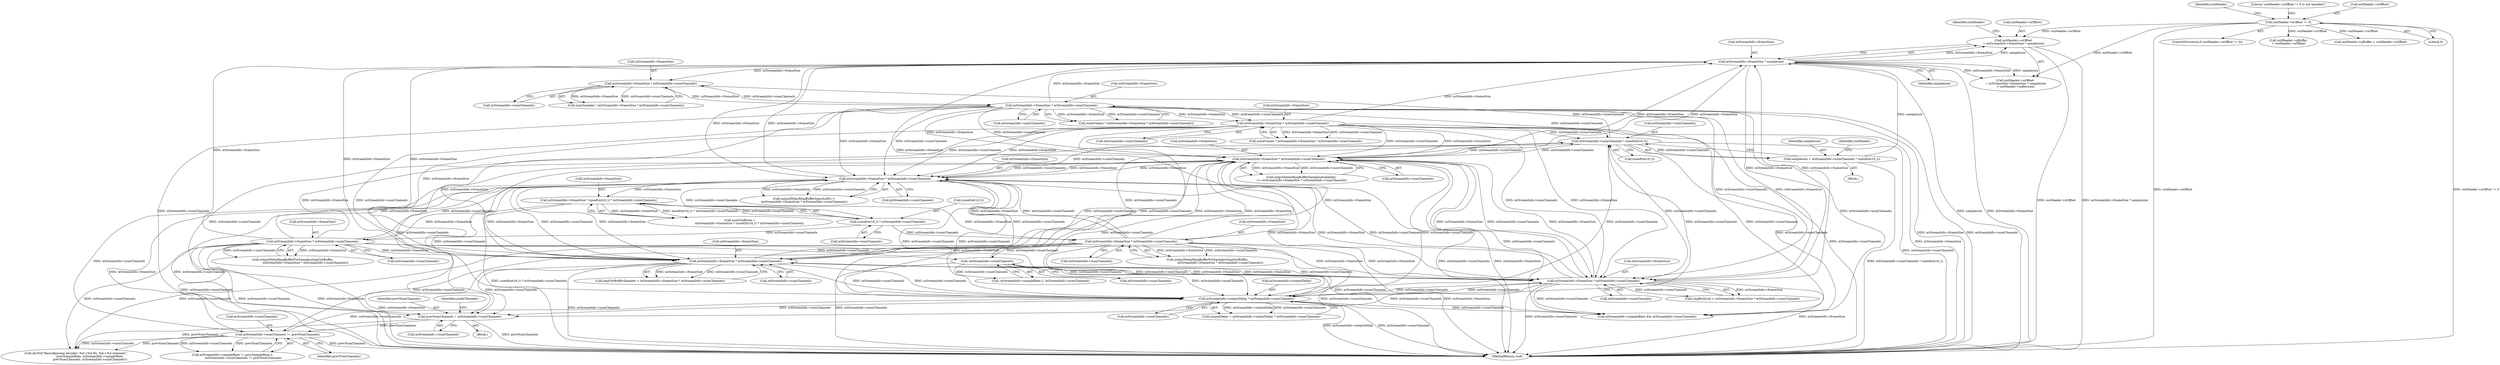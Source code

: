 digraph "0_Android_8e438e153f661e9df8db0ac41d587e940352df06@pointer" {
"1001054" [label="(Call,outHeader->nOffset\n + mStreamInfo->frameSize * samplesize)"];
"1001019" [label="(Call,outHeader->nOffset != 0)"];
"1001058" [label="(Call,mStreamInfo->frameSize * samplesize)"];
"1001122" [label="(Call,mStreamInfo->frameSize * mStreamInfo->numChannels)"];
"1001111" [label="(Call,mStreamInfo->frameSize * mStreamInfo->numChannels)"];
"1001046" [label="(Call,mStreamInfo->numChannels * sizeof(int16_t))"];
"1000999" [label="(Call,mStreamInfo->frameSize * mStreamInfo->numChannels)"];
"1000582" [label="(Call,mStreamInfo->frameSize * mStreamInfo->numChannels)"];
"1000673" [label="(Call,mStreamInfo->frameSize * mStreamInfo->numChannels)"];
"1000654" [label="(Call,mStreamInfo->frameSize * sizeof(int16_t) * mStreamInfo->numChannels)"];
"1000658" [label="(Call,sizeof(int16_t) * mStreamInfo->numChannels)"];
"1000972" [label="(Call,mStreamInfo->frameSize * mStreamInfo->numChannels)"];
"1001343" [label="(Call,mStreamInfo->frameSize * mStreamInfo->numChannels)"];
"1001234" [label="(Call,mStreamInfo->frameSize * mStreamInfo->numChannels)"];
"1000703" [label="(Call,mStreamInfo->frameSize * mStreamInfo->numChannels)"];
"1000896" [label="(Call,mStreamInfo->outputDelay * mStreamInfo->numChannels)"];
"1000835" [label="(Call,!mStreamInfo->numChannels)"];
"1000774" [label="(Call,mStreamInfo->numChannels != prevNumChannels)"];
"1000539" [label="(Call,prevNumChannels = mStreamInfo->numChannels)"];
"1001044" [label="(Call,samplesize = mStreamInfo->numChannels * sizeof(int16_t))"];
"1001234" [label="(Call,mStreamInfo->frameSize * mStreamInfo->numChannels)"];
"1000835" [label="(Call,!mStreamInfo->numChannels)"];
"1001046" [label="(Call,mStreamInfo->numChannels * sizeof(int16_t))"];
"1001000" [label="(Call,mStreamInfo->frameSize)"];
"1001044" [label="(Call,samplesize = mStreamInfo->numChannels * sizeof(int16_t))"];
"1000580" [label="(Call,outputDelayRingBufferSpaceLeft() <\n (mStreamInfo->frameSize * mStreamInfo->numChannels))"];
"1001056" [label="(Identifier,outHeader)"];
"1000541" [label="(Call,mStreamInfo->numChannels)"];
"1001109" [label="(Call,numSamples / (mStreamInfo->frameSize * mStreamInfo->numChannels))"];
"1001058" [label="(Call,mStreamInfo->frameSize * samplesize)"];
"1001019" [label="(Call,outHeader->nOffset != 0)"];
"1000671" [label="(Call,outputDelayRingBufferPutSamples(tmpOutBuffer,\n                            mStreamInfo->frameSize * mStreamInfo->numChannels))"];
"1000703" [label="(Call,mStreamInfo->frameSize * mStreamInfo->numChannels)"];
"1001235" [label="(Call,mStreamInfo->frameSize)"];
"1001122" [label="(Call,mStreamInfo->frameSize * mStreamInfo->numChannels)"];
"1001064" [label="(Identifier,outHeader)"];
"1001053" [label="(Call,outHeader->nOffset\n + mStreamInfo->frameSize * samplesize\n > outHeader->nAllocLen)"];
"1001341" [label="(Call,ringBufAvail < mStreamInfo->frameSize * mStreamInfo->numChannels)"];
"1000768" [label="(Call,mStreamInfo->sampleRate != prevSampleRate ||\n                        mStreamInfo->numChannels != prevNumChannels)"];
"1000897" [label="(Call,mStreamInfo->outputDelay)"];
"1000583" [label="(Call,mStreamInfo->frameSize)"];
"1000780" [label="(Call,ALOGI(\"Reconfiguring decoder: %d->%d Hz, %d->%d channels\",\n                              prevSampleRate, mStreamInfo->sampleRate,\n                              prevNumChannels, mStreamInfo->numChannels))"];
"1001126" [label="(Call,mStreamInfo->numChannels)"];
"1001344" [label="(Call,mStreamInfo->frameSize)"];
"1001232" [label="(Call,numFrames * mStreamInfo->frameSize * mStreamInfo->numChannels)"];
"1000677" [label="(Call,mStreamInfo->numChannels)"];
"1000970" [label="(Call,tmpOutBufferSamples = mStreamInfo->frameSize * mStreamInfo->numChannels)"];
"1001123" [label="(Call,mStreamInfo->frameSize)"];
"1000999" [label="(Call,mStreamInfo->frameSize * mStreamInfo->numChannels)"];
"1001062" [label="(Identifier,samplesize)"];
"1000707" [label="(Call,mStreamInfo->numChannels)"];
"1000704" [label="(Call,mStreamInfo->frameSize)"];
"1000997" [label="(Call,outputDelayRingBufferSamplesAvailable()\n >= mStreamInfo->frameSize * mStreamInfo->numChannels)"];
"1001055" [label="(Call,outHeader->nOffset)"];
"1001343" [label="(Call,mStreamInfo->frameSize * mStreamInfo->numChannels)"];
"1000659" [label="(Call,sizeof(int16_t))"];
"1001018" [label="(ControlStructure,if (outHeader->nOffset != 0))"];
"1001059" [label="(Call,mStreamInfo->frameSize)"];
"1001111" [label="(Call,mStreamInfo->frameSize * mStreamInfo->numChannels)"];
"1001003" [label="(Call,mStreamInfo->numChannels)"];
"1000830" [label="(Call,!mStreamInfo->sampleRate || !mStreamInfo->numChannels)"];
"1001038" [label="(Identifier,outHeader)"];
"1000674" [label="(Call,mStreamInfo->frameSize)"];
"1000658" [label="(Call,sizeof(int16_t) * mStreamInfo->numChannels)"];
"1000540" [label="(Identifier,prevNumChannels)"];
"1000775" [label="(Call,mStreamInfo->numChannels)"];
"1001006" [label="(Block,)"];
"1001369" [label="(Call,outHeader->pBuffer\n + outHeader->nOffset)"];
"1001050" [label="(Call,sizeof(int16_t))"];
"1001427" [label="(MethodReturn,void)"];
"1001026" [label="(Literal,\"outHeader->nOffset != 0 is not handled\")"];
"1001112" [label="(Call,mStreamInfo->frameSize)"];
"1000654" [label="(Call,mStreamInfo->frameSize * sizeof(int16_t) * mStreamInfo->numChannels)"];
"1000774" [label="(Call,mStreamInfo->numChannels != prevNumChannels)"];
"1000976" [label="(Call,mStreamInfo->numChannels)"];
"1000900" [label="(Call,mStreamInfo->numChannels)"];
"1001045" [label="(Identifier,samplesize)"];
"1001238" [label="(Call,mStreamInfo->numChannels)"];
"1000539" [label="(Call,prevNumChannels = mStreamInfo->numChannels)"];
"1000894" [label="(Call,outputDelay = mStreamInfo->outputDelay * mStreamInfo->numChannels)"];
"1000661" [label="(Call,mStreamInfo->numChannels)"];
"1001020" [label="(Call,outHeader->nOffset)"];
"1001120" [label="(Call,numFrames * (mStreamInfo->frameSize * mStreamInfo->numChannels))"];
"1001115" [label="(Call,mStreamInfo->numChannels)"];
"1001047" [label="(Call,mStreamInfo->numChannels)"];
"1000701" [label="(Call,outputDelayRingBufferPutSamples(tmpOutBuffer,\n                            mStreamInfo->frameSize * mStreamInfo->numChannels))"];
"1001036" [label="(Call,outHeader->pBuffer + outHeader->nOffset)"];
"1001054" [label="(Call,outHeader->nOffset\n + mStreamInfo->frameSize * samplesize)"];
"1000836" [label="(Call,mStreamInfo->numChannels)"];
"1000673" [label="(Call,mStreamInfo->frameSize * mStreamInfo->numChannels)"];
"1000973" [label="(Call,mStreamInfo->frameSize)"];
"1000972" [label="(Call,mStreamInfo->frameSize * mStreamInfo->numChannels)"];
"1000147" [label="(Block,)"];
"1000545" [label="(Identifier,mAACDecoder)"];
"1000586" [label="(Call,mStreamInfo->numChannels)"];
"1000655" [label="(Call,mStreamInfo->frameSize)"];
"1000582" [label="(Call,mStreamInfo->frameSize * mStreamInfo->numChannels)"];
"1000896" [label="(Call,mStreamInfo->outputDelay * mStreamInfo->numChannels)"];
"1001347" [label="(Call,mStreamInfo->numChannels)"];
"1000652" [label="(Call,numOutBytes =\n                    mStreamInfo->frameSize * sizeof(int16_t) * mStreamInfo->numChannels)"];
"1001023" [label="(Literal,0)"];
"1000778" [label="(Identifier,prevNumChannels)"];
"1000274" [label="(Call,mStreamInfo->sampleRate && mStreamInfo->numChannels)"];
"1001054" -> "1001053"  [label="AST: "];
"1001054" -> "1001058"  [label="CFG: "];
"1001055" -> "1001054"  [label="AST: "];
"1001058" -> "1001054"  [label="AST: "];
"1001064" -> "1001054"  [label="CFG: "];
"1001054" -> "1001427"  [label="DDG: outHeader->nOffset"];
"1001054" -> "1001427"  [label="DDG: mStreamInfo->frameSize * samplesize"];
"1001019" -> "1001054"  [label="DDG: outHeader->nOffset"];
"1001058" -> "1001054"  [label="DDG: mStreamInfo->frameSize"];
"1001058" -> "1001054"  [label="DDG: samplesize"];
"1001019" -> "1001018"  [label="AST: "];
"1001019" -> "1001023"  [label="CFG: "];
"1001020" -> "1001019"  [label="AST: "];
"1001023" -> "1001019"  [label="AST: "];
"1001026" -> "1001019"  [label="CFG: "];
"1001038" -> "1001019"  [label="CFG: "];
"1001019" -> "1001427"  [label="DDG: outHeader->nOffset != 0"];
"1001019" -> "1001427"  [label="DDG: outHeader->nOffset"];
"1001019" -> "1001036"  [label="DDG: outHeader->nOffset"];
"1001019" -> "1001053"  [label="DDG: outHeader->nOffset"];
"1001019" -> "1001369"  [label="DDG: outHeader->nOffset"];
"1001058" -> "1001062"  [label="CFG: "];
"1001059" -> "1001058"  [label="AST: "];
"1001062" -> "1001058"  [label="AST: "];
"1001058" -> "1001427"  [label="DDG: samplesize"];
"1001058" -> "1001427"  [label="DDG: mStreamInfo->frameSize"];
"1001058" -> "1000582"  [label="DDG: mStreamInfo->frameSize"];
"1001058" -> "1000972"  [label="DDG: mStreamInfo->frameSize"];
"1001058" -> "1000999"  [label="DDG: mStreamInfo->frameSize"];
"1001058" -> "1001053"  [label="DDG: mStreamInfo->frameSize"];
"1001058" -> "1001053"  [label="DDG: samplesize"];
"1001122" -> "1001058"  [label="DDG: mStreamInfo->frameSize"];
"1000582" -> "1001058"  [label="DDG: mStreamInfo->frameSize"];
"1000673" -> "1001058"  [label="DDG: mStreamInfo->frameSize"];
"1000972" -> "1001058"  [label="DDG: mStreamInfo->frameSize"];
"1001343" -> "1001058"  [label="DDG: mStreamInfo->frameSize"];
"1001234" -> "1001058"  [label="DDG: mStreamInfo->frameSize"];
"1000703" -> "1001058"  [label="DDG: mStreamInfo->frameSize"];
"1000999" -> "1001058"  [label="DDG: mStreamInfo->frameSize"];
"1001044" -> "1001058"  [label="DDG: samplesize"];
"1001058" -> "1001111"  [label="DDG: mStreamInfo->frameSize"];
"1001058" -> "1001343"  [label="DDG: mStreamInfo->frameSize"];
"1001122" -> "1001120"  [label="AST: "];
"1001122" -> "1001126"  [label="CFG: "];
"1001123" -> "1001122"  [label="AST: "];
"1001126" -> "1001122"  [label="AST: "];
"1001120" -> "1001122"  [label="CFG: "];
"1001122" -> "1001427"  [label="DDG: mStreamInfo->frameSize"];
"1001122" -> "1001427"  [label="DDG: mStreamInfo->numChannels"];
"1001122" -> "1000274"  [label="DDG: mStreamInfo->numChannels"];
"1001122" -> "1000539"  [label="DDG: mStreamInfo->numChannels"];
"1001122" -> "1000582"  [label="DDG: mStreamInfo->frameSize"];
"1001122" -> "1000582"  [label="DDG: mStreamInfo->numChannels"];
"1001122" -> "1000896"  [label="DDG: mStreamInfo->numChannels"];
"1001122" -> "1000972"  [label="DDG: mStreamInfo->frameSize"];
"1001122" -> "1000999"  [label="DDG: mStreamInfo->frameSize"];
"1001122" -> "1000999"  [label="DDG: mStreamInfo->numChannels"];
"1001122" -> "1001046"  [label="DDG: mStreamInfo->numChannels"];
"1001122" -> "1001120"  [label="DDG: mStreamInfo->frameSize"];
"1001122" -> "1001120"  [label="DDG: mStreamInfo->numChannels"];
"1001111" -> "1001122"  [label="DDG: mStreamInfo->frameSize"];
"1001111" -> "1001122"  [label="DDG: mStreamInfo->numChannels"];
"1001122" -> "1001234"  [label="DDG: mStreamInfo->frameSize"];
"1001122" -> "1001234"  [label="DDG: mStreamInfo->numChannels"];
"1001122" -> "1001343"  [label="DDG: mStreamInfo->frameSize"];
"1001122" -> "1001343"  [label="DDG: mStreamInfo->numChannels"];
"1001111" -> "1001109"  [label="AST: "];
"1001111" -> "1001115"  [label="CFG: "];
"1001112" -> "1001111"  [label="AST: "];
"1001115" -> "1001111"  [label="AST: "];
"1001109" -> "1001111"  [label="CFG: "];
"1001111" -> "1001109"  [label="DDG: mStreamInfo->frameSize"];
"1001111" -> "1001109"  [label="DDG: mStreamInfo->numChannels"];
"1001046" -> "1001111"  [label="DDG: mStreamInfo->numChannels"];
"1001046" -> "1001044"  [label="AST: "];
"1001046" -> "1001050"  [label="CFG: "];
"1001047" -> "1001046"  [label="AST: "];
"1001050" -> "1001046"  [label="AST: "];
"1001044" -> "1001046"  [label="CFG: "];
"1001046" -> "1001427"  [label="DDG: mStreamInfo->numChannels"];
"1001046" -> "1000274"  [label="DDG: mStreamInfo->numChannels"];
"1001046" -> "1000539"  [label="DDG: mStreamInfo->numChannels"];
"1001046" -> "1000582"  [label="DDG: mStreamInfo->numChannels"];
"1001046" -> "1000896"  [label="DDG: mStreamInfo->numChannels"];
"1001046" -> "1000999"  [label="DDG: mStreamInfo->numChannels"];
"1001046" -> "1001044"  [label="DDG: mStreamInfo->numChannels"];
"1000999" -> "1001046"  [label="DDG: mStreamInfo->numChannels"];
"1001234" -> "1001046"  [label="DDG: mStreamInfo->numChannels"];
"1000896" -> "1001046"  [label="DDG: mStreamInfo->numChannels"];
"1000972" -> "1001046"  [label="DDG: mStreamInfo->numChannels"];
"1001046" -> "1001343"  [label="DDG: mStreamInfo->numChannels"];
"1000999" -> "1000997"  [label="AST: "];
"1000999" -> "1001003"  [label="CFG: "];
"1001000" -> "1000999"  [label="AST: "];
"1001003" -> "1000999"  [label="AST: "];
"1000997" -> "1000999"  [label="CFG: "];
"1000999" -> "1001427"  [label="DDG: mStreamInfo->numChannels"];
"1000999" -> "1001427"  [label="DDG: mStreamInfo->frameSize"];
"1000999" -> "1000274"  [label="DDG: mStreamInfo->numChannels"];
"1000999" -> "1000539"  [label="DDG: mStreamInfo->numChannels"];
"1000999" -> "1000582"  [label="DDG: mStreamInfo->frameSize"];
"1000999" -> "1000582"  [label="DDG: mStreamInfo->numChannels"];
"1000999" -> "1000896"  [label="DDG: mStreamInfo->numChannels"];
"1000999" -> "1000972"  [label="DDG: mStreamInfo->frameSize"];
"1000999" -> "1000997"  [label="DDG: mStreamInfo->frameSize"];
"1000999" -> "1000997"  [label="DDG: mStreamInfo->numChannels"];
"1000582" -> "1000999"  [label="DDG: mStreamInfo->frameSize"];
"1000673" -> "1000999"  [label="DDG: mStreamInfo->frameSize"];
"1000972" -> "1000999"  [label="DDG: mStreamInfo->frameSize"];
"1000972" -> "1000999"  [label="DDG: mStreamInfo->numChannels"];
"1001343" -> "1000999"  [label="DDG: mStreamInfo->frameSize"];
"1001234" -> "1000999"  [label="DDG: mStreamInfo->frameSize"];
"1001234" -> "1000999"  [label="DDG: mStreamInfo->numChannels"];
"1000703" -> "1000999"  [label="DDG: mStreamInfo->frameSize"];
"1000896" -> "1000999"  [label="DDG: mStreamInfo->numChannels"];
"1000999" -> "1001343"  [label="DDG: mStreamInfo->frameSize"];
"1000999" -> "1001343"  [label="DDG: mStreamInfo->numChannels"];
"1000582" -> "1000580"  [label="AST: "];
"1000582" -> "1000586"  [label="CFG: "];
"1000583" -> "1000582"  [label="AST: "];
"1000586" -> "1000582"  [label="AST: "];
"1000580" -> "1000582"  [label="CFG: "];
"1000582" -> "1001427"  [label="DDG: mStreamInfo->frameSize"];
"1000582" -> "1001427"  [label="DDG: mStreamInfo->numChannels"];
"1000582" -> "1000580"  [label="DDG: mStreamInfo->frameSize"];
"1000582" -> "1000580"  [label="DDG: mStreamInfo->numChannels"];
"1000673" -> "1000582"  [label="DDG: mStreamInfo->frameSize"];
"1000673" -> "1000582"  [label="DDG: mStreamInfo->numChannels"];
"1000972" -> "1000582"  [label="DDG: mStreamInfo->frameSize"];
"1000972" -> "1000582"  [label="DDG: mStreamInfo->numChannels"];
"1001343" -> "1000582"  [label="DDG: mStreamInfo->frameSize"];
"1001343" -> "1000582"  [label="DDG: mStreamInfo->numChannels"];
"1001234" -> "1000582"  [label="DDG: mStreamInfo->frameSize"];
"1001234" -> "1000582"  [label="DDG: mStreamInfo->numChannels"];
"1000703" -> "1000582"  [label="DDG: mStreamInfo->frameSize"];
"1000703" -> "1000582"  [label="DDG: mStreamInfo->numChannels"];
"1000835" -> "1000582"  [label="DDG: mStreamInfo->numChannels"];
"1000774" -> "1000582"  [label="DDG: mStreamInfo->numChannels"];
"1000896" -> "1000582"  [label="DDG: mStreamInfo->numChannels"];
"1000582" -> "1000654"  [label="DDG: mStreamInfo->frameSize"];
"1000582" -> "1000658"  [label="DDG: mStreamInfo->numChannels"];
"1000582" -> "1000896"  [label="DDG: mStreamInfo->numChannels"];
"1000582" -> "1000972"  [label="DDG: mStreamInfo->frameSize"];
"1000582" -> "1001343"  [label="DDG: mStreamInfo->frameSize"];
"1000673" -> "1000671"  [label="AST: "];
"1000673" -> "1000677"  [label="CFG: "];
"1000674" -> "1000673"  [label="AST: "];
"1000677" -> "1000673"  [label="AST: "];
"1000671" -> "1000673"  [label="CFG: "];
"1000673" -> "1001427"  [label="DDG: mStreamInfo->numChannels"];
"1000673" -> "1001427"  [label="DDG: mStreamInfo->frameSize"];
"1000673" -> "1000671"  [label="DDG: mStreamInfo->frameSize"];
"1000673" -> "1000671"  [label="DDG: mStreamInfo->numChannels"];
"1000654" -> "1000673"  [label="DDG: mStreamInfo->frameSize"];
"1000658" -> "1000673"  [label="DDG: mStreamInfo->numChannels"];
"1000673" -> "1000774"  [label="DDG: mStreamInfo->numChannels"];
"1000673" -> "1000780"  [label="DDG: mStreamInfo->numChannels"];
"1000673" -> "1000835"  [label="DDG: mStreamInfo->numChannels"];
"1000673" -> "1000896"  [label="DDG: mStreamInfo->numChannels"];
"1000673" -> "1000972"  [label="DDG: mStreamInfo->frameSize"];
"1000673" -> "1001343"  [label="DDG: mStreamInfo->frameSize"];
"1000654" -> "1000652"  [label="AST: "];
"1000654" -> "1000658"  [label="CFG: "];
"1000655" -> "1000654"  [label="AST: "];
"1000658" -> "1000654"  [label="AST: "];
"1000652" -> "1000654"  [label="CFG: "];
"1000654" -> "1001427"  [label="DDG: sizeof(int16_t) * mStreamInfo->numChannels"];
"1000654" -> "1000652"  [label="DDG: mStreamInfo->frameSize"];
"1000654" -> "1000652"  [label="DDG: sizeof(int16_t) * mStreamInfo->numChannels"];
"1000658" -> "1000654"  [label="DDG: mStreamInfo->numChannels"];
"1000654" -> "1000703"  [label="DDG: mStreamInfo->frameSize"];
"1000658" -> "1000661"  [label="CFG: "];
"1000659" -> "1000658"  [label="AST: "];
"1000661" -> "1000658"  [label="AST: "];
"1000658" -> "1000703"  [label="DDG: mStreamInfo->numChannels"];
"1000972" -> "1000970"  [label="AST: "];
"1000972" -> "1000976"  [label="CFG: "];
"1000973" -> "1000972"  [label="AST: "];
"1000976" -> "1000972"  [label="AST: "];
"1000970" -> "1000972"  [label="CFG: "];
"1000972" -> "1001427"  [label="DDG: mStreamInfo->frameSize"];
"1000972" -> "1001427"  [label="DDG: mStreamInfo->numChannels"];
"1000972" -> "1000274"  [label="DDG: mStreamInfo->numChannels"];
"1000972" -> "1000539"  [label="DDG: mStreamInfo->numChannels"];
"1000972" -> "1000896"  [label="DDG: mStreamInfo->numChannels"];
"1000972" -> "1000970"  [label="DDG: mStreamInfo->frameSize"];
"1000972" -> "1000970"  [label="DDG: mStreamInfo->numChannels"];
"1001343" -> "1000972"  [label="DDG: mStreamInfo->frameSize"];
"1001234" -> "1000972"  [label="DDG: mStreamInfo->frameSize"];
"1000703" -> "1000972"  [label="DDG: mStreamInfo->frameSize"];
"1000896" -> "1000972"  [label="DDG: mStreamInfo->numChannels"];
"1000972" -> "1001343"  [label="DDG: mStreamInfo->frameSize"];
"1000972" -> "1001343"  [label="DDG: mStreamInfo->numChannels"];
"1001343" -> "1001341"  [label="AST: "];
"1001343" -> "1001347"  [label="CFG: "];
"1001344" -> "1001343"  [label="AST: "];
"1001347" -> "1001343"  [label="AST: "];
"1001341" -> "1001343"  [label="CFG: "];
"1001343" -> "1001427"  [label="DDG: mStreamInfo->numChannels"];
"1001343" -> "1001427"  [label="DDG: mStreamInfo->frameSize"];
"1001343" -> "1000274"  [label="DDG: mStreamInfo->numChannels"];
"1001343" -> "1000539"  [label="DDG: mStreamInfo->numChannels"];
"1001343" -> "1000896"  [label="DDG: mStreamInfo->numChannels"];
"1001343" -> "1001341"  [label="DDG: mStreamInfo->frameSize"];
"1001343" -> "1001341"  [label="DDG: mStreamInfo->numChannels"];
"1001234" -> "1001343"  [label="DDG: mStreamInfo->frameSize"];
"1001234" -> "1001343"  [label="DDG: mStreamInfo->numChannels"];
"1000703" -> "1001343"  [label="DDG: mStreamInfo->frameSize"];
"1000896" -> "1001343"  [label="DDG: mStreamInfo->numChannels"];
"1001234" -> "1001232"  [label="AST: "];
"1001234" -> "1001238"  [label="CFG: "];
"1001235" -> "1001234"  [label="AST: "];
"1001238" -> "1001234"  [label="AST: "];
"1001232" -> "1001234"  [label="CFG: "];
"1001234" -> "1001427"  [label="DDG: mStreamInfo->numChannels"];
"1001234" -> "1001427"  [label="DDG: mStreamInfo->frameSize"];
"1001234" -> "1000274"  [label="DDG: mStreamInfo->numChannels"];
"1001234" -> "1000539"  [label="DDG: mStreamInfo->numChannels"];
"1001234" -> "1000896"  [label="DDG: mStreamInfo->numChannels"];
"1001234" -> "1001232"  [label="DDG: mStreamInfo->frameSize"];
"1001234" -> "1001232"  [label="DDG: mStreamInfo->numChannels"];
"1000703" -> "1000701"  [label="AST: "];
"1000703" -> "1000707"  [label="CFG: "];
"1000704" -> "1000703"  [label="AST: "];
"1000707" -> "1000703"  [label="AST: "];
"1000701" -> "1000703"  [label="CFG: "];
"1000703" -> "1001427"  [label="DDG: mStreamInfo->numChannels"];
"1000703" -> "1001427"  [label="DDG: mStreamInfo->frameSize"];
"1000703" -> "1000701"  [label="DDG: mStreamInfo->frameSize"];
"1000703" -> "1000701"  [label="DDG: mStreamInfo->numChannels"];
"1000703" -> "1000774"  [label="DDG: mStreamInfo->numChannels"];
"1000703" -> "1000780"  [label="DDG: mStreamInfo->numChannels"];
"1000703" -> "1000835"  [label="DDG: mStreamInfo->numChannels"];
"1000703" -> "1000896"  [label="DDG: mStreamInfo->numChannels"];
"1000896" -> "1000894"  [label="AST: "];
"1000896" -> "1000900"  [label="CFG: "];
"1000897" -> "1000896"  [label="AST: "];
"1000900" -> "1000896"  [label="AST: "];
"1000894" -> "1000896"  [label="CFG: "];
"1000896" -> "1001427"  [label="DDG: mStreamInfo->outputDelay"];
"1000896" -> "1001427"  [label="DDG: mStreamInfo->numChannels"];
"1000896" -> "1000274"  [label="DDG: mStreamInfo->numChannels"];
"1000896" -> "1000539"  [label="DDG: mStreamInfo->numChannels"];
"1000896" -> "1000894"  [label="DDG: mStreamInfo->outputDelay"];
"1000896" -> "1000894"  [label="DDG: mStreamInfo->numChannels"];
"1000835" -> "1000896"  [label="DDG: mStreamInfo->numChannels"];
"1000774" -> "1000896"  [label="DDG: mStreamInfo->numChannels"];
"1000835" -> "1000830"  [label="AST: "];
"1000835" -> "1000836"  [label="CFG: "];
"1000836" -> "1000835"  [label="AST: "];
"1000830" -> "1000835"  [label="CFG: "];
"1000835" -> "1001427"  [label="DDG: mStreamInfo->numChannels"];
"1000835" -> "1000830"  [label="DDG: mStreamInfo->numChannels"];
"1000774" -> "1000768"  [label="AST: "];
"1000774" -> "1000778"  [label="CFG: "];
"1000775" -> "1000774"  [label="AST: "];
"1000778" -> "1000774"  [label="AST: "];
"1000768" -> "1000774"  [label="CFG: "];
"1000774" -> "1001427"  [label="DDG: prevNumChannels"];
"1000774" -> "1000768"  [label="DDG: mStreamInfo->numChannels"];
"1000774" -> "1000768"  [label="DDG: prevNumChannels"];
"1000539" -> "1000774"  [label="DDG: prevNumChannels"];
"1000774" -> "1000780"  [label="DDG: prevNumChannels"];
"1000774" -> "1000780"  [label="DDG: mStreamInfo->numChannels"];
"1000539" -> "1000147"  [label="AST: "];
"1000539" -> "1000541"  [label="CFG: "];
"1000540" -> "1000539"  [label="AST: "];
"1000541" -> "1000539"  [label="AST: "];
"1000545" -> "1000539"  [label="CFG: "];
"1000539" -> "1001427"  [label="DDG: prevNumChannels"];
"1000539" -> "1000780"  [label="DDG: prevNumChannels"];
"1001044" -> "1001006"  [label="AST: "];
"1001045" -> "1001044"  [label="AST: "];
"1001056" -> "1001044"  [label="CFG: "];
"1001044" -> "1001427"  [label="DDG: mStreamInfo->numChannels * sizeof(int16_t)"];
}
